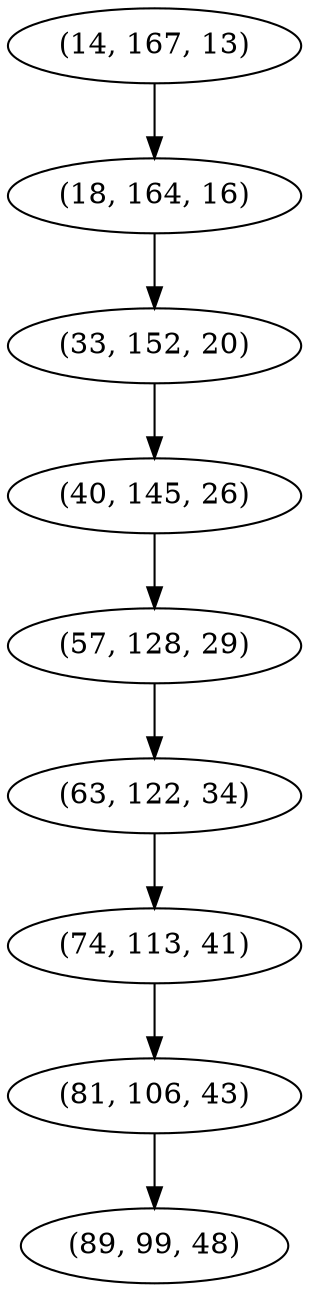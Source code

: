 digraph tree {
    "(14, 167, 13)";
    "(18, 164, 16)";
    "(33, 152, 20)";
    "(40, 145, 26)";
    "(57, 128, 29)";
    "(63, 122, 34)";
    "(74, 113, 41)";
    "(81, 106, 43)";
    "(89, 99, 48)";
    "(14, 167, 13)" -> "(18, 164, 16)";
    "(18, 164, 16)" -> "(33, 152, 20)";
    "(33, 152, 20)" -> "(40, 145, 26)";
    "(40, 145, 26)" -> "(57, 128, 29)";
    "(57, 128, 29)" -> "(63, 122, 34)";
    "(63, 122, 34)" -> "(74, 113, 41)";
    "(74, 113, 41)" -> "(81, 106, 43)";
    "(81, 106, 43)" -> "(89, 99, 48)";
}
